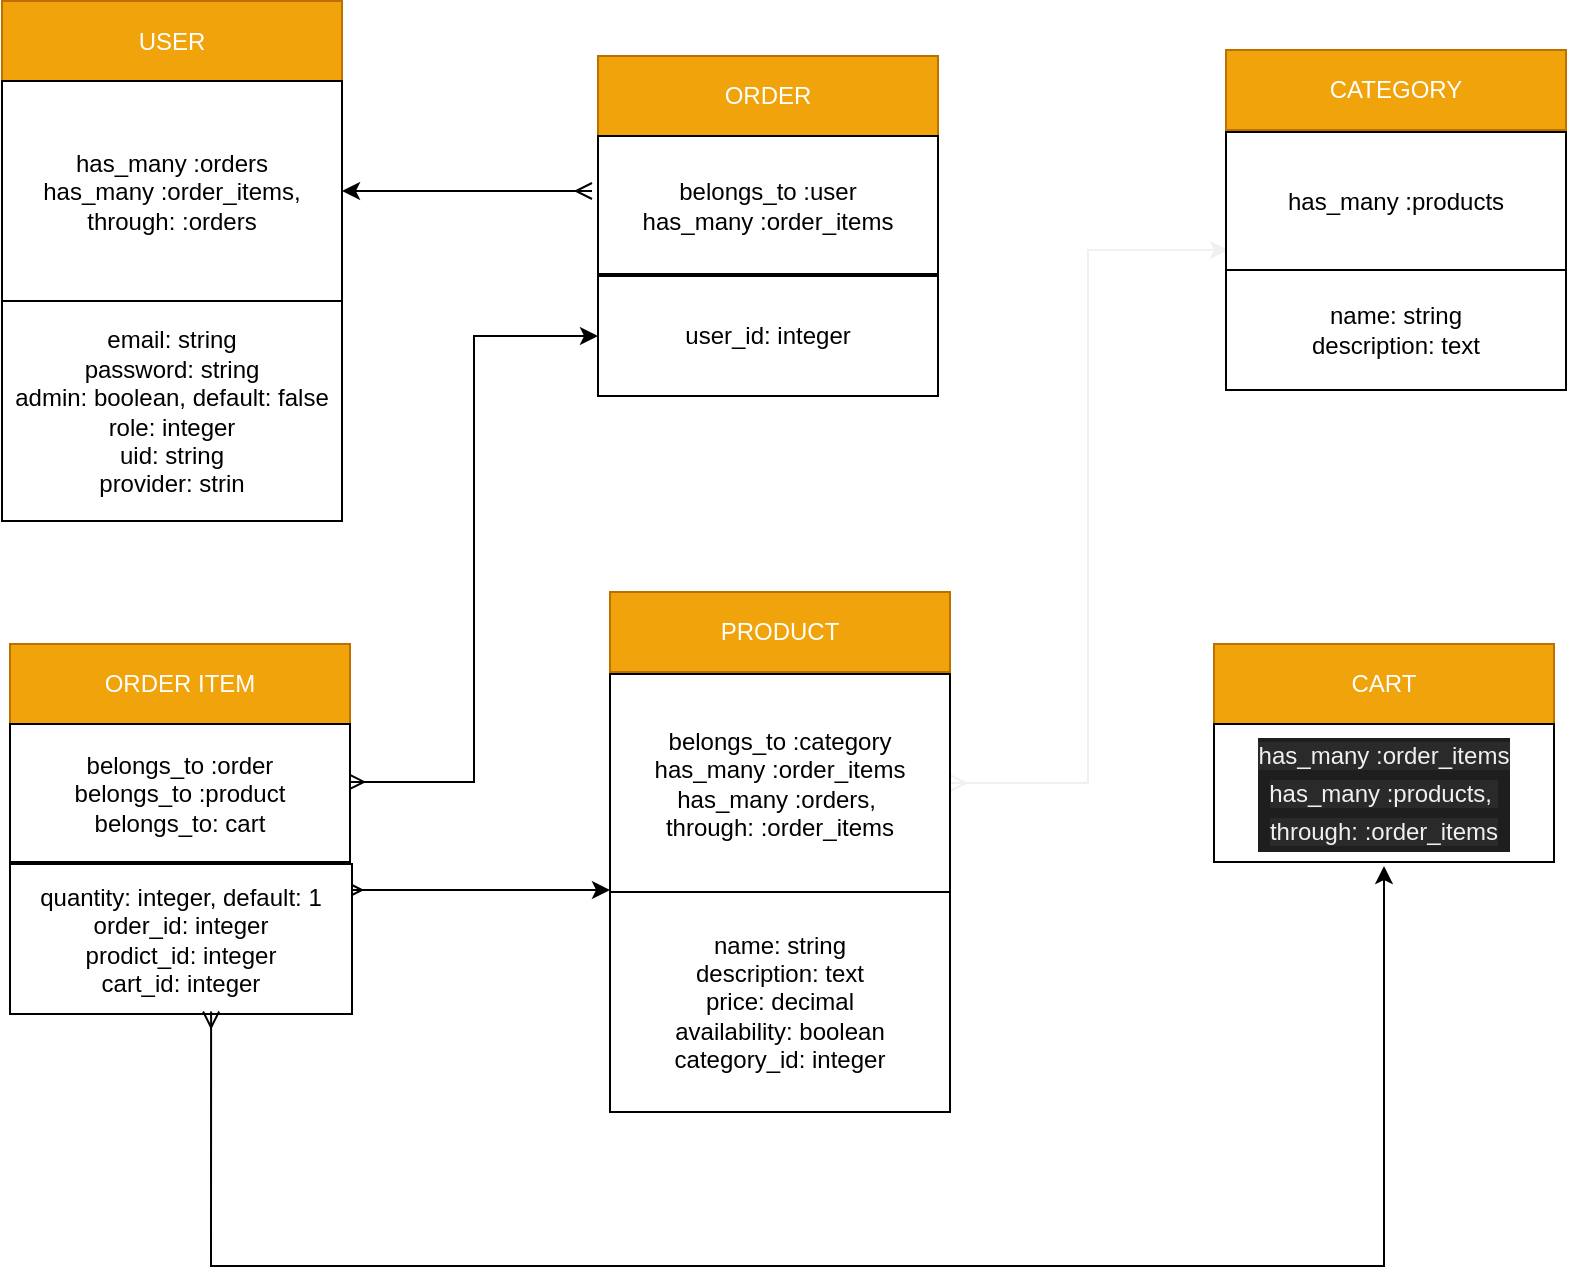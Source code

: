 <mxfile>
    <diagram id="GgGyAQL7Tlq910u7JSnT" name="Page-1">
        <mxGraphModel dx="1628" dy="763" grid="0" gridSize="9" guides="1" tooltips="1" connect="1" arrows="1" fold="1" page="1" pageScale="1" pageWidth="850" pageHeight="1100" math="0" shadow="0">
            <root>
                <mxCell id="0"/>
                <mxCell id="1" parent="0"/>
                <mxCell id="42" value="USER" style="whiteSpace=wrap;html=1;rounded=0;fillColor=#f0a30a;strokeColor=#BD7000;fontColor=#ffffff;" parent="1" vertex="1">
                    <mxGeometry x="36" y="55.5" width="170" height="40" as="geometry"/>
                </mxCell>
                <mxCell id="100" style="edgeStyle=orthogonalEdgeStyle;rounded=0;orthogonalLoop=1;jettySize=auto;html=1;endArrow=ERmany;endFill=0;startArrow=classic;startFill=1;" parent="1" source="43" edge="1">
                    <mxGeometry relative="1" as="geometry">
                        <mxPoint x="331" y="150.5" as="targetPoint"/>
                    </mxGeometry>
                </mxCell>
                <mxCell id="43" value="has_many :orders&lt;br&gt;has_many :order_items, &lt;br&gt;through: :orders" style="whiteSpace=wrap;html=1;rounded=0;" parent="1" vertex="1">
                    <mxGeometry x="36" y="95.5" width="170" height="110" as="geometry"/>
                </mxCell>
                <mxCell id="61" value="email: string&lt;br&gt;password: string&lt;br&gt;admin: boolean, default: false&lt;br&gt;role: integer&lt;br&gt;uid: string&lt;br&gt;provider: strin" style="whiteSpace=wrap;html=1;rounded=0;" parent="1" vertex="1">
                    <mxGeometry x="36" y="205.5" width="170" height="110" as="geometry"/>
                </mxCell>
                <mxCell id="63" value="PRODUCT" style="whiteSpace=wrap;html=1;rounded=0;fillColor=#f0a30a;strokeColor=#BD7000;fontColor=#ffffff;" parent="1" vertex="1">
                    <mxGeometry x="340" y="351" width="170" height="40" as="geometry"/>
                </mxCell>
                <mxCell id="64" value="name: string&lt;br&gt;description: text&lt;br&gt;price: decimal&lt;br&gt;availability: boolean&lt;br&gt;category_id: integer" style="whiteSpace=wrap;html=1;rounded=0;" parent="1" vertex="1">
                    <mxGeometry x="340" y="501" width="170" height="110" as="geometry"/>
                </mxCell>
                <mxCell id="113" style="edgeStyle=orthogonalEdgeStyle;rounded=0;orthogonalLoop=1;jettySize=auto;html=1;startArrow=classic;startFill=1;endArrow=ERmany;endFill=0;" parent="1" source="65" edge="1">
                    <mxGeometry relative="1" as="geometry">
                        <mxPoint x="208" y="500" as="targetPoint"/>
                        <Array as="points">
                            <mxPoint x="223" y="500"/>
                        </Array>
                    </mxGeometry>
                </mxCell>
                <mxCell id="118" style="edgeStyle=orthogonalEdgeStyle;rounded=0;orthogonalLoop=1;jettySize=auto;html=1;entryX=0.006;entryY=0.855;entryDx=0;entryDy=0;entryPerimeter=0;startArrow=ERmany;startFill=0;endArrow=classic;endFill=1;strokeColor=#f0f0f0;" edge="1" parent="1" source="65" target="68">
                    <mxGeometry relative="1" as="geometry"/>
                </mxCell>
                <mxCell id="65" value="belongs_to :category&lt;br&gt;has_many :order_items&lt;br&gt;has_many :orders,&amp;nbsp;&lt;br&gt;through: :order_items" style="whiteSpace=wrap;html=1;rounded=0;" parent="1" vertex="1">
                    <mxGeometry x="340" y="392" width="170" height="109" as="geometry"/>
                </mxCell>
                <mxCell id="66" value="CATEGORY" style="whiteSpace=wrap;html=1;rounded=0;fillColor=#f0a30a;strokeColor=#BD7000;fontColor=#ffffff;" parent="1" vertex="1">
                    <mxGeometry x="648" y="80" width="170" height="40" as="geometry"/>
                </mxCell>
                <mxCell id="67" value="name: string&lt;br&gt;description: text&lt;br&gt;" style="whiteSpace=wrap;html=1;rounded=0;" parent="1" vertex="1">
                    <mxGeometry x="648" y="190" width="170" height="60" as="geometry"/>
                </mxCell>
                <mxCell id="68" value="has_many :products" style="whiteSpace=wrap;html=1;rounded=0;" parent="1" vertex="1">
                    <mxGeometry x="648" y="121" width="170" height="69" as="geometry"/>
                </mxCell>
                <mxCell id="110" style="edgeStyle=orthogonalEdgeStyle;rounded=0;orthogonalLoop=1;jettySize=auto;html=1;entryX=0.994;entryY=0.42;entryDx=0;entryDy=0;entryPerimeter=0;startArrow=classic;startFill=1;endArrow=ERmany;endFill=0;" parent="1" source="72" target="106" edge="1">
                    <mxGeometry relative="1" as="geometry"/>
                </mxCell>
                <mxCell id="72" value="user_id: integer" style="whiteSpace=wrap;html=1;rounded=0;" parent="1" vertex="1">
                    <mxGeometry x="334" y="193" width="170" height="60" as="geometry"/>
                </mxCell>
                <mxCell id="73" value="ORDER" style="whiteSpace=wrap;html=1;rounded=0;fillColor=#f0a30a;strokeColor=#BD7000;fontColor=#ffffff;" parent="1" vertex="1">
                    <mxGeometry x="334" y="83" width="170" height="40" as="geometry"/>
                </mxCell>
                <mxCell id="74" value="belongs_to :user&lt;br&gt;has_many :order_items" style="whiteSpace=wrap;html=1;rounded=0;" parent="1" vertex="1">
                    <mxGeometry x="334" y="123" width="170" height="69" as="geometry"/>
                </mxCell>
                <mxCell id="104" value="quantity: integer, default: 1&lt;br&gt;order_id: integer&lt;br&gt;prodict_id: integer&lt;br&gt;cart_id: integer" style="whiteSpace=wrap;html=1;rounded=0;" parent="1" vertex="1">
                    <mxGeometry x="40" y="487" width="171" height="75" as="geometry"/>
                </mxCell>
                <mxCell id="105" value="ORDER ITEM" style="whiteSpace=wrap;html=1;rounded=0;fillColor=#f0a30a;strokeColor=#BD7000;fontColor=#ffffff;" parent="1" vertex="1">
                    <mxGeometry x="40" y="377" width="170" height="40" as="geometry"/>
                </mxCell>
                <mxCell id="106" value="belongs_to :order&lt;br&gt;belongs_to :product&lt;br&gt;belongs_to: cart" style="whiteSpace=wrap;html=1;rounded=0;" parent="1" vertex="1">
                    <mxGeometry x="40" y="417" width="170" height="69" as="geometry"/>
                </mxCell>
                <mxCell id="117" style="edgeStyle=orthogonalEdgeStyle;rounded=0;orthogonalLoop=1;jettySize=auto;html=1;entryX=0.588;entryY=0.983;entryDx=0;entryDy=0;entryPerimeter=0;endArrow=ERmany;endFill=0;startArrow=classic;startFill=1;" edge="1" parent="1" target="104">
                    <mxGeometry relative="1" as="geometry">
                        <mxPoint x="727" y="488" as="sourcePoint"/>
                        <Array as="points">
                            <mxPoint x="727" y="688"/>
                            <mxPoint x="140" y="688"/>
                        </Array>
                    </mxGeometry>
                </mxCell>
                <mxCell id="115" value="CART" style="whiteSpace=wrap;html=1;rounded=0;fillColor=#f0a30a;strokeColor=#BD7000;fontColor=#ffffff;" vertex="1" parent="1">
                    <mxGeometry x="642" y="377" width="170" height="40" as="geometry"/>
                </mxCell>
                <mxCell id="116" value="&lt;p style=&quot;color: rgb(212 , 212 , 212) ; background-color: rgb(30 , 30 , 30) ; font-family: &amp;#34;menlo&amp;#34; , &amp;#34;monaco&amp;#34; , &amp;#34;courier new&amp;#34; , monospace ; line-height: 18px&quot;&gt;&lt;span style=&quot;color: rgb(240 , 240 , 240) ; font-family: &amp;#34;helvetica&amp;#34; ; background-color: rgb(42 , 42 , 42)&quot;&gt;has_many :order_items&lt;br&gt;&lt;/span&gt;&lt;span style=&quot;color: rgb(240 , 240 , 240) ; font-family: &amp;#34;helvetica&amp;#34; ; background-color: rgb(42 , 42 , 42)&quot;&gt;has_many :products,&amp;nbsp;&lt;br&gt;&lt;/span&gt;&lt;span style=&quot;color: rgb(240 , 240 , 240) ; font-family: &amp;#34;helvetica&amp;#34; ; background-color: rgb(42 , 42 , 42)&quot;&gt;through: :order_items&lt;/span&gt;&lt;/p&gt;" style="whiteSpace=wrap;html=1;rounded=0;" vertex="1" parent="1">
                    <mxGeometry x="642" y="417" width="170" height="69" as="geometry"/>
                </mxCell>
            </root>
        </mxGraphModel>
    </diagram>
</mxfile>